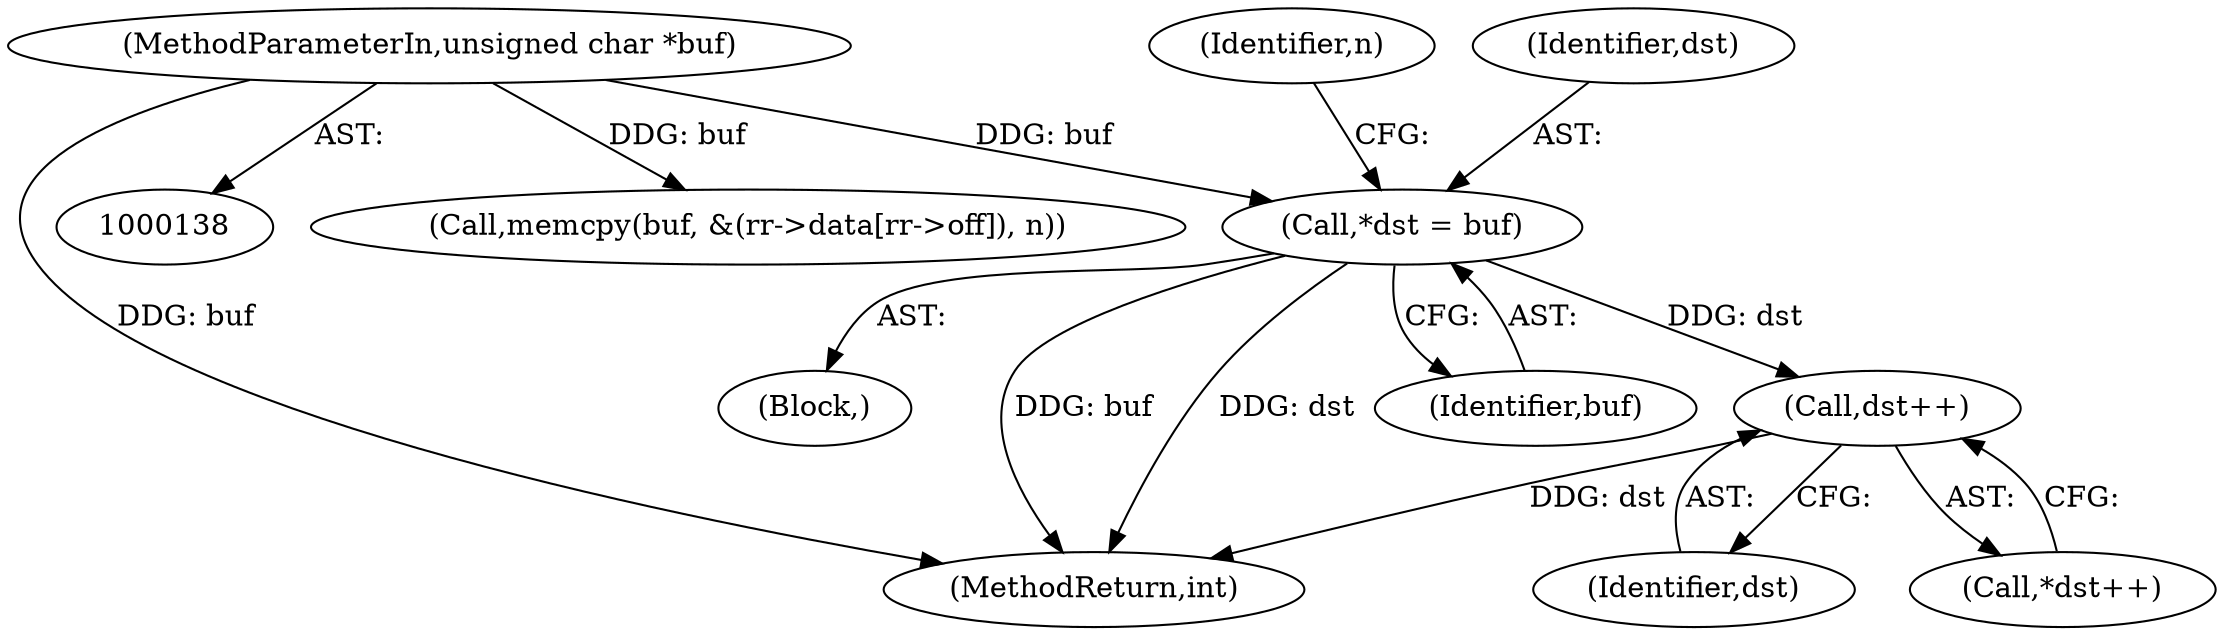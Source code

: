 digraph "0_openssl_e9bbefbf0f24c57645e7ad6a5a71ae649d18ac8e_0@pointer" {
"1000217" [label="(Call,*dst = buf)"];
"1000141" [label="(MethodParameterIn,unsigned char *buf)"];
"1000239" [label="(Call,dst++)"];
"1000238" [label="(Call,*dst++)"];
"1000222" [label="(Identifier,n)"];
"1000217" [label="(Call,*dst = buf)"];
"1000240" [label="(Identifier,dst)"];
"1000207" [label="(Block,)"];
"1000141" [label="(MethodParameterIn,unsigned char *buf)"];
"1000458" [label="(Call,memcpy(buf, &(rr->data[rr->off]), n))"];
"1000218" [label="(Identifier,dst)"];
"1001522" [label="(MethodReturn,int)"];
"1000219" [label="(Identifier,buf)"];
"1000239" [label="(Call,dst++)"];
"1000217" -> "1000207"  [label="AST: "];
"1000217" -> "1000219"  [label="CFG: "];
"1000218" -> "1000217"  [label="AST: "];
"1000219" -> "1000217"  [label="AST: "];
"1000222" -> "1000217"  [label="CFG: "];
"1000217" -> "1001522"  [label="DDG: buf"];
"1000217" -> "1001522"  [label="DDG: dst"];
"1000141" -> "1000217"  [label="DDG: buf"];
"1000217" -> "1000239"  [label="DDG: dst"];
"1000141" -> "1000138"  [label="AST: "];
"1000141" -> "1001522"  [label="DDG: buf"];
"1000141" -> "1000458"  [label="DDG: buf"];
"1000239" -> "1000238"  [label="AST: "];
"1000239" -> "1000240"  [label="CFG: "];
"1000240" -> "1000239"  [label="AST: "];
"1000238" -> "1000239"  [label="CFG: "];
"1000239" -> "1001522"  [label="DDG: dst"];
}
